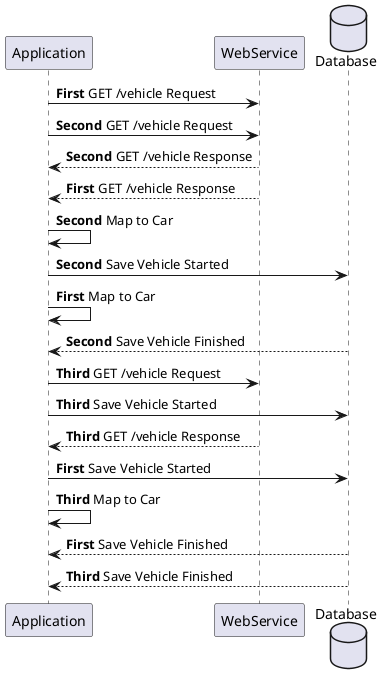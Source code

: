 @startuml
'https://plantuml.com/sequence-diagram


participant Application
participant  WebService
database  Database


Application -> WebService: **First** GET /vehicle Request
Application -> WebService: **Second** GET /vehicle Request
Application <-- WebService: **Second** GET /vehicle Response
Application <-- WebService: **First** GET /vehicle Response
Application -> Application: **Second** Map to Car
Application -> Database: **Second** Save Vehicle Started
Application -> Application: **First** Map to Car
Application <-- Database: **Second** Save Vehicle Finished
Application -> WebService: **Third** GET /vehicle Request
Application -> Database: **Third** Save Vehicle Started
Application <-- WebService: **Third** GET /vehicle Response
Application -> Database: **First** Save Vehicle Started
Application -> Application: **Third** Map to Car
Application <-- Database: **First** Save Vehicle Finished
Application <-- Database: **Third** Save Vehicle Finished


@enduml